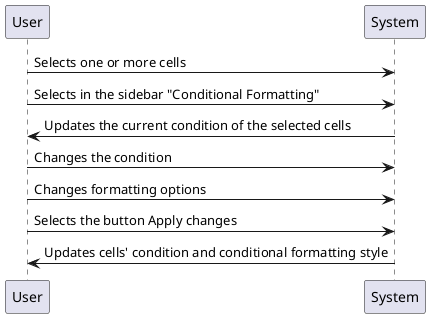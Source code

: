 @startuml ssd.png
User -> System: Selects one or more cells
User -> System: Selects in the sidebar "Conditional Formatting"
System -> User: Updates the current condition of the selected cells
User -> System: Changes the condition
User -> System: Changes formatting options
User -> System: Selects the button Apply changes
System -> User: Updates cells' condition and conditional formatting style

@enduml